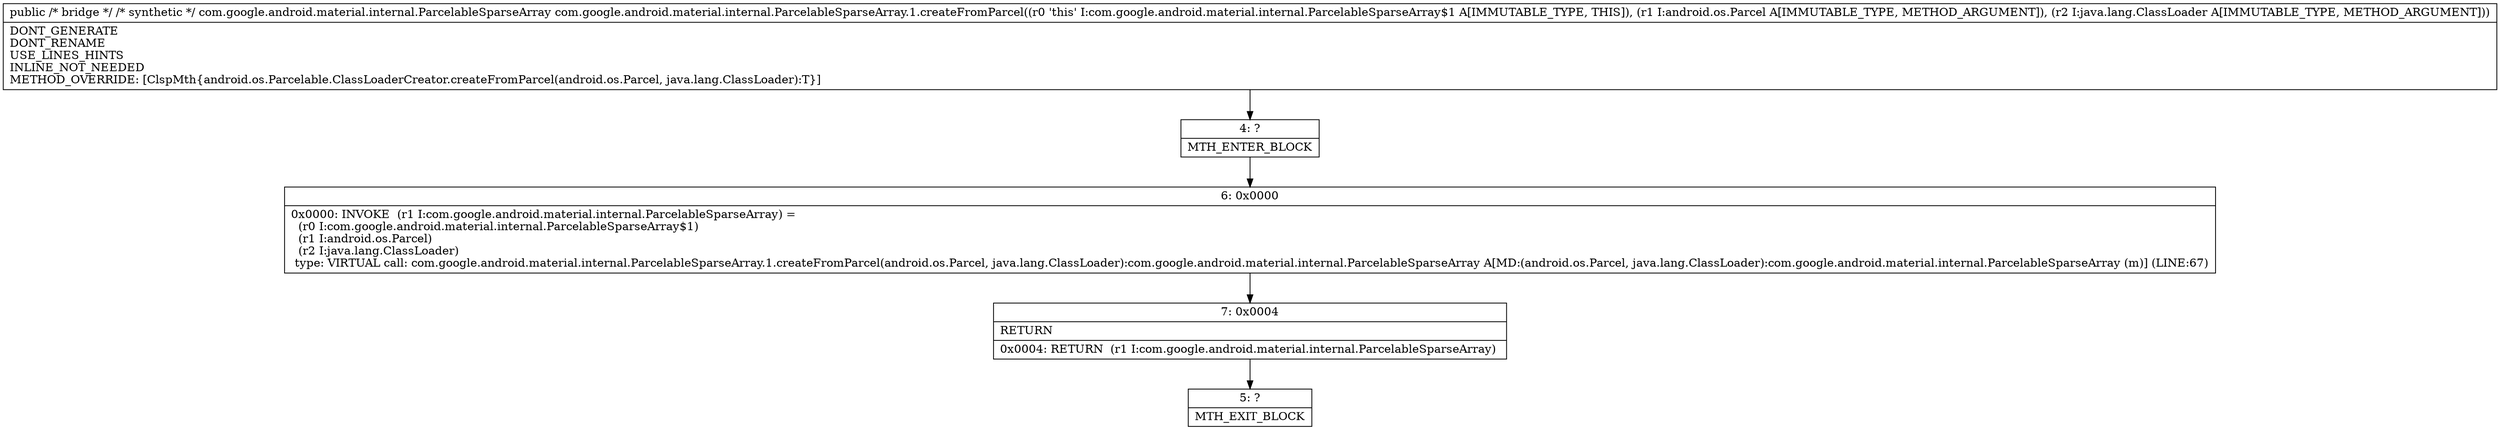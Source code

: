 digraph "CFG forcom.google.android.material.internal.ParcelableSparseArray.1.createFromParcel(Landroid\/os\/Parcel;Ljava\/lang\/ClassLoader;)Ljava\/lang\/Object;" {
Node_4 [shape=record,label="{4\:\ ?|MTH_ENTER_BLOCK\l}"];
Node_6 [shape=record,label="{6\:\ 0x0000|0x0000: INVOKE  (r1 I:com.google.android.material.internal.ParcelableSparseArray) = \l  (r0 I:com.google.android.material.internal.ParcelableSparseArray$1)\l  (r1 I:android.os.Parcel)\l  (r2 I:java.lang.ClassLoader)\l type: VIRTUAL call: com.google.android.material.internal.ParcelableSparseArray.1.createFromParcel(android.os.Parcel, java.lang.ClassLoader):com.google.android.material.internal.ParcelableSparseArray A[MD:(android.os.Parcel, java.lang.ClassLoader):com.google.android.material.internal.ParcelableSparseArray (m)] (LINE:67)\l}"];
Node_7 [shape=record,label="{7\:\ 0x0004|RETURN\l|0x0004: RETURN  (r1 I:com.google.android.material.internal.ParcelableSparseArray) \l}"];
Node_5 [shape=record,label="{5\:\ ?|MTH_EXIT_BLOCK\l}"];
MethodNode[shape=record,label="{public \/* bridge *\/ \/* synthetic *\/ com.google.android.material.internal.ParcelableSparseArray com.google.android.material.internal.ParcelableSparseArray.1.createFromParcel((r0 'this' I:com.google.android.material.internal.ParcelableSparseArray$1 A[IMMUTABLE_TYPE, THIS]), (r1 I:android.os.Parcel A[IMMUTABLE_TYPE, METHOD_ARGUMENT]), (r2 I:java.lang.ClassLoader A[IMMUTABLE_TYPE, METHOD_ARGUMENT]))  | DONT_GENERATE\lDONT_RENAME\lUSE_LINES_HINTS\lINLINE_NOT_NEEDED\lMETHOD_OVERRIDE: [ClspMth\{android.os.Parcelable.ClassLoaderCreator.createFromParcel(android.os.Parcel, java.lang.ClassLoader):T\}]\l}"];
MethodNode -> Node_4;Node_4 -> Node_6;
Node_6 -> Node_7;
Node_7 -> Node_5;
}

